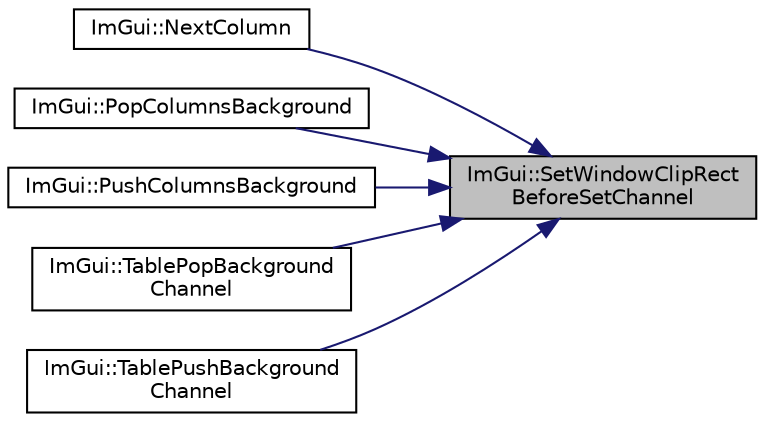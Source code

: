 digraph "ImGui::SetWindowClipRectBeforeSetChannel"
{
 // LATEX_PDF_SIZE
  edge [fontname="Helvetica",fontsize="10",labelfontname="Helvetica",labelfontsize="10"];
  node [fontname="Helvetica",fontsize="10",shape=record];
  rankdir="RL";
  Node1 [label="ImGui::SetWindowClipRect\lBeforeSetChannel",height=0.2,width=0.4,color="black", fillcolor="grey75", style="filled", fontcolor="black",tooltip=" "];
  Node1 -> Node2 [dir="back",color="midnightblue",fontsize="10",style="solid",fontname="Helvetica"];
  Node2 [label="ImGui::NextColumn",height=0.2,width=0.4,color="black", fillcolor="white", style="filled",URL="$namespace_im_gui.html#a8f97746d6a9d59c8400c26fb7613a2ff",tooltip=" "];
  Node1 -> Node3 [dir="back",color="midnightblue",fontsize="10",style="solid",fontname="Helvetica"];
  Node3 [label="ImGui::PopColumnsBackground",height=0.2,width=0.4,color="black", fillcolor="white", style="filled",URL="$namespace_im_gui.html#a27c737fa1fc79164fc7d840e858b1845",tooltip=" "];
  Node1 -> Node4 [dir="back",color="midnightblue",fontsize="10",style="solid",fontname="Helvetica"];
  Node4 [label="ImGui::PushColumnsBackground",height=0.2,width=0.4,color="black", fillcolor="white", style="filled",URL="$namespace_im_gui.html#a39f557bf00d94069a41b0d40bd72c522",tooltip=" "];
  Node1 -> Node5 [dir="back",color="midnightblue",fontsize="10",style="solid",fontname="Helvetica"];
  Node5 [label="ImGui::TablePopBackground\lChannel",height=0.2,width=0.4,color="black", fillcolor="white", style="filled",URL="$namespace_im_gui.html#a4fe11c430ad1b6597d4ffbde7cdf257e",tooltip=" "];
  Node1 -> Node6 [dir="back",color="midnightblue",fontsize="10",style="solid",fontname="Helvetica"];
  Node6 [label="ImGui::TablePushBackground\lChannel",height=0.2,width=0.4,color="black", fillcolor="white", style="filled",URL="$namespace_im_gui.html#a6b6e0c511477248e9dd485c359f52eeb",tooltip=" "];
}

